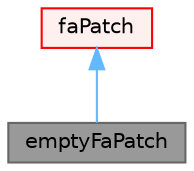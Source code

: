 digraph "emptyFaPatch"
{
 // LATEX_PDF_SIZE
  bgcolor="transparent";
  edge [fontname=Helvetica,fontsize=10,labelfontname=Helvetica,labelfontsize=10];
  node [fontname=Helvetica,fontsize=10,shape=box,height=0.2,width=0.4];
  Node1 [id="Node000001",label="emptyFaPatch",height=0.2,width=0.4,color="gray40", fillcolor="grey60", style="filled", fontcolor="black",tooltip="A patch which will not exist in the faMesh. Typical example is a front and back plane of a 2-D geomet..."];
  Node2 -> Node1 [id="edge1_Node000001_Node000002",dir="back",color="steelblue1",style="solid",tooltip=" "];
  Node2 [id="Node000002",label="faPatch",height=0.2,width=0.4,color="red", fillcolor="#FFF0F0", style="filled",URL="$classFoam_1_1faPatch.html",tooltip="Finite area patch class. Used for 2-D non-Euclidian finite area method."];
}
